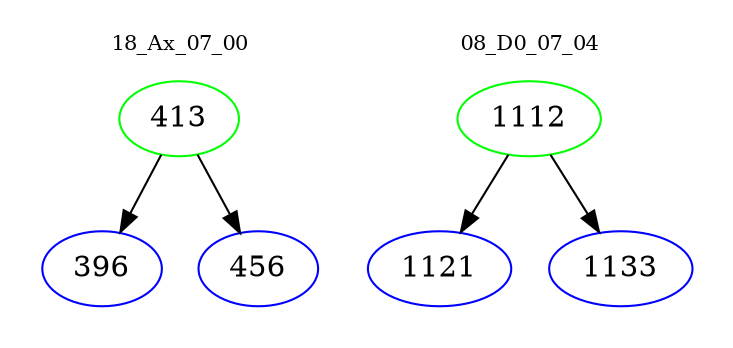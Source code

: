 digraph{
subgraph cluster_0 {
color = white
label = "18_Ax_07_00";
fontsize=10;
T0_413 [label="413", color="green"]
T0_413 -> T0_396 [color="black"]
T0_396 [label="396", color="blue"]
T0_413 -> T0_456 [color="black"]
T0_456 [label="456", color="blue"]
}
subgraph cluster_1 {
color = white
label = "08_D0_07_04";
fontsize=10;
T1_1112 [label="1112", color="green"]
T1_1112 -> T1_1121 [color="black"]
T1_1121 [label="1121", color="blue"]
T1_1112 -> T1_1133 [color="black"]
T1_1133 [label="1133", color="blue"]
}
}
